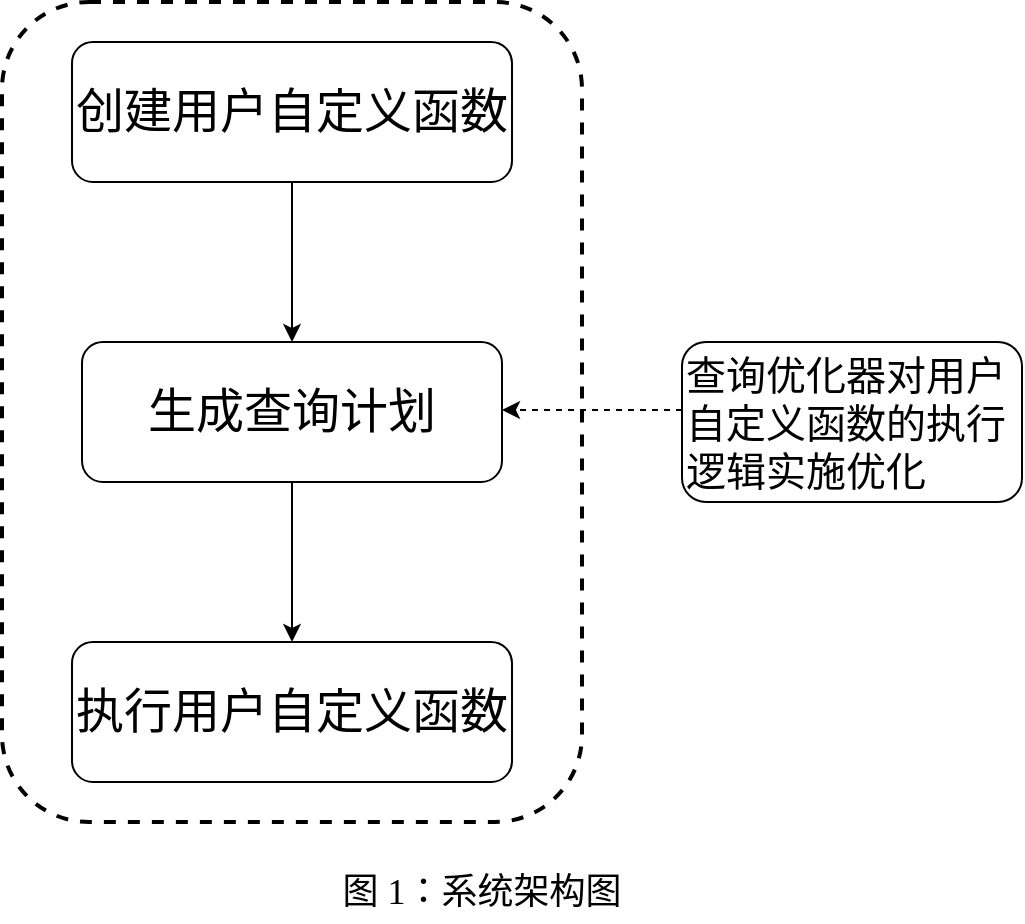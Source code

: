 <mxfile version="24.1.0" type="device" pages="4">
  <diagram name="框架" id="FWDaWB9af2_QXrQVKMyS">
    <mxGraphModel dx="1434" dy="836" grid="1" gridSize="10" guides="1" tooltips="1" connect="1" arrows="1" fold="1" page="1" pageScale="1" pageWidth="827" pageHeight="1169" math="0" shadow="0">
      <root>
        <mxCell id="0" />
        <mxCell id="1" parent="0" />
        <mxCell id="IRVav8dgEfqfA3BuJ5qu-6" value="" style="rounded=1;whiteSpace=wrap;html=1;fillColor=none;dashed=1;strokeWidth=2;" parent="1" vertex="1">
          <mxGeometry x="290" y="140" width="290" height="410" as="geometry" />
        </mxCell>
        <mxCell id="IRVav8dgEfqfA3BuJ5qu-3" value="" style="edgeStyle=orthogonalEdgeStyle;rounded=0;orthogonalLoop=1;jettySize=auto;html=1;" parent="1" source="IRVav8dgEfqfA3BuJ5qu-1" target="IRVav8dgEfqfA3BuJ5qu-2" edge="1">
          <mxGeometry relative="1" as="geometry" />
        </mxCell>
        <mxCell id="IRVav8dgEfqfA3BuJ5qu-1" value="&lt;font face=&quot;阿里巴巴普惠体&quot; style=&quot;font-size: 24px;&quot;&gt;创建用户自定义函数&lt;/font&gt;" style="rounded=1;whiteSpace=wrap;html=1;fillColor=none;" parent="1" vertex="1">
          <mxGeometry x="325" y="160" width="220" height="70" as="geometry" />
        </mxCell>
        <mxCell id="IRVav8dgEfqfA3BuJ5qu-5" value="" style="edgeStyle=orthogonalEdgeStyle;rounded=0;orthogonalLoop=1;jettySize=auto;html=1;" parent="1" source="IRVav8dgEfqfA3BuJ5qu-2" target="IRVav8dgEfqfA3BuJ5qu-4" edge="1">
          <mxGeometry relative="1" as="geometry" />
        </mxCell>
        <mxCell id="IRVav8dgEfqfA3BuJ5qu-2" value="&lt;font style=&quot;font-size: 24px;&quot; face=&quot;阿里巴巴普惠体&quot;&gt;生成查询计划&lt;/font&gt;" style="rounded=1;whiteSpace=wrap;html=1;fillColor=none;" parent="1" vertex="1">
          <mxGeometry x="330" y="310" width="210" height="70" as="geometry" />
        </mxCell>
        <mxCell id="IRVav8dgEfqfA3BuJ5qu-4" value="&lt;font face=&quot;阿里巴巴普惠体&quot; style=&quot;font-size: 24px;&quot;&gt;执行用户自定义函数&lt;/font&gt;" style="rounded=1;whiteSpace=wrap;html=1;fillColor=none;" parent="1" vertex="1">
          <mxGeometry x="325" y="460" width="220" height="70" as="geometry" />
        </mxCell>
        <mxCell id="IRVav8dgEfqfA3BuJ5qu-7" value="&lt;font style=&quot;font-size: 20px;&quot; face=&quot;阿里巴巴普惠体&quot;&gt;查询优化器对用户自定义函数的执行逻辑实施优化&lt;/font&gt;" style="text;html=1;align=left;verticalAlign=middle;whiteSpace=wrap;rounded=1;strokeColor=default;" parent="1" vertex="1">
          <mxGeometry x="630" y="310" width="170" height="80" as="geometry" />
        </mxCell>
        <mxCell id="IRVav8dgEfqfA3BuJ5qu-8" value="" style="endArrow=classic;html=1;rounded=0;dashed=1;" parent="1" edge="1">
          <mxGeometry width="50" height="50" relative="1" as="geometry">
            <mxPoint x="630" y="344" as="sourcePoint" />
            <mxPoint x="540" y="344" as="targetPoint" />
          </mxGeometry>
        </mxCell>
        <mxCell id="zMGASiA2dR-EG1uqPGgs-1" value="&lt;font style=&quot;font-size: 18px;&quot; face=&quot;阿里巴巴普惠体&quot;&gt;图 1：系统架构图&lt;/font&gt;" style="text;html=1;align=center;verticalAlign=middle;whiteSpace=wrap;rounded=0;" parent="1" vertex="1">
          <mxGeometry x="390" y="570" width="280" height="30" as="geometry" />
        </mxCell>
      </root>
    </mxGraphModel>
  </diagram>
  <diagram id="1hmQuClrv10Y6ED-QjrR" name="创建语句流程">
    <mxGraphModel dx="1434" dy="836" grid="1" gridSize="10" guides="1" tooltips="1" connect="1" arrows="1" fold="1" page="1" pageScale="1" pageWidth="827" pageHeight="1169" math="0" shadow="0">
      <root>
        <mxCell id="0" />
        <mxCell id="1" parent="0" />
        <mxCell id="XEKBc_Tl8i0DWxU27gBW-1" value="" style="edgeStyle=orthogonalEdgeStyle;rounded=0;orthogonalLoop=1;jettySize=auto;html=1;entryX=0;entryY=0.5;entryDx=0;entryDy=0;" parent="1" source="zEVn2f8ufR4z3LNZw272-1" target="XEKBc_Tl8i0DWxU27gBW-4" edge="1">
          <mxGeometry relative="1" as="geometry">
            <Array as="points" />
          </mxGeometry>
        </mxCell>
        <mxCell id="zEVn2f8ufR4z3LNZw272-1" value="&lt;font style=&quot;font-size: 24px;&quot;&gt;客户端&lt;/font&gt;" style="rounded=1;whiteSpace=wrap;html=1;fillColor=none;fontFamily=阿里巴巴普惠体;" parent="1" vertex="1">
          <mxGeometry x="90" y="490" width="120" height="60" as="geometry" />
        </mxCell>
        <mxCell id="zEVn2f8ufR4z3LNZw272-2" value="" style="rounded=1;whiteSpace=wrap;html=1;fillColor=none;dashed=1;strokeWidth=2;" parent="1" vertex="1">
          <mxGeometry x="290" y="420" width="490" height="200" as="geometry" />
        </mxCell>
        <mxCell id="XEKBc_Tl8i0DWxU27gBW-2" value="&lt;font style=&quot;font-size: 24px;&quot; face=&quot;阿里巴巴普惠体&quot;&gt;服务端&lt;/font&gt;" style="text;html=1;align=center;verticalAlign=middle;whiteSpace=wrap;rounded=0;" parent="1" vertex="1">
          <mxGeometry x="485" y="430" width="100" height="30" as="geometry" />
        </mxCell>
        <mxCell id="ejP369n8UAXsf6oMf0vF-1" value="" style="edgeStyle=orthogonalEdgeStyle;rounded=0;orthogonalLoop=1;jettySize=auto;html=1;" parent="1" source="XEKBc_Tl8i0DWxU27gBW-4" target="XEKBc_Tl8i0DWxU27gBW-5" edge="1">
          <mxGeometry relative="1" as="geometry" />
        </mxCell>
        <mxCell id="XEKBc_Tl8i0DWxU27gBW-4" value="&lt;font style=&quot;font-size: 24px;&quot; face=&quot;阿里巴巴普惠体&quot;&gt;解析器&lt;/font&gt;" style="rounded=1;whiteSpace=wrap;html=1;fontColor=default;fillColor=none;" parent="1" vertex="1">
          <mxGeometry x="320" y="490" width="110" height="60" as="geometry" />
        </mxCell>
        <mxCell id="ejP369n8UAXsf6oMf0vF-2" value="" style="edgeStyle=orthogonalEdgeStyle;rounded=0;orthogonalLoop=1;jettySize=auto;html=1;" parent="1" source="XEKBc_Tl8i0DWxU27gBW-5" target="XEKBc_Tl8i0DWxU27gBW-6" edge="1">
          <mxGeometry relative="1" as="geometry" />
        </mxCell>
        <mxCell id="XEKBc_Tl8i0DWxU27gBW-5" value="&lt;font style=&quot;font-size: 24px;&quot; face=&quot;阿里巴巴普惠体&quot;&gt;分析器&lt;/font&gt;" style="rounded=1;whiteSpace=wrap;html=1;fontColor=default;fillColor=none;" parent="1" vertex="1">
          <mxGeometry x="480" y="490" width="110" height="60" as="geometry" />
        </mxCell>
        <mxCell id="XEKBc_Tl8i0DWxU27gBW-6" value="&lt;font face=&quot;阿里巴巴普惠体&quot;&gt;&lt;span style=&quot;font-size: 24px;&quot;&gt;注册函数&lt;/span&gt;&lt;/font&gt;" style="rounded=1;whiteSpace=wrap;html=1;fontColor=default;fillColor=none;" parent="1" vertex="1">
          <mxGeometry x="640" y="490" width="110" height="60" as="geometry" />
        </mxCell>
        <mxCell id="XEKBc_Tl8i0DWxU27gBW-7" value="&lt;font style=&quot;font-size: 18px;&quot; face=&quot;阿里巴巴普惠体&quot;&gt;图 2：创建用户自定义函数的流程&lt;/font&gt;" style="text;html=1;align=center;verticalAlign=middle;whiteSpace=wrap;rounded=0;" parent="1" vertex="1">
          <mxGeometry x="330" y="630" width="280" height="30" as="geometry" />
        </mxCell>
        <mxCell id="ejP369n8UAXsf6oMf0vF-3" value="逻辑计划" style="text;html=1;align=center;verticalAlign=middle;whiteSpace=wrap;rounded=0;fontFamily=阿里巴巴普惠体;fontSize=14;" parent="1" vertex="1">
          <mxGeometry x="330" y="555" width="80" height="30" as="geometry" />
        </mxCell>
        <mxCell id="ejP369n8UAXsf6oMf0vF-4" value="分析函数的属性并创建函数对象" style="text;html=1;align=left;verticalAlign=middle;whiteSpace=wrap;rounded=0;fontFamily=阿里巴巴普惠体;fontSize=14;" parent="1" vertex="1">
          <mxGeometry x="485" y="562" width="100" height="30" as="geometry" />
        </mxCell>
        <mxCell id="ejP369n8UAXsf6oMf0vF-5" value="在数据库中注册函数" style="text;html=1;align=left;verticalAlign=middle;whiteSpace=wrap;rounded=0;fontFamily=阿里巴巴普惠体;fontSize=14;" parent="1" vertex="1">
          <mxGeometry x="650" y="562" width="100" height="30" as="geometry" />
        </mxCell>
        <mxCell id="rx4CG2hYkoNHJfe_defC-1" value="创建用户自定义函数的语句" style="text;html=1;align=left;verticalAlign=middle;whiteSpace=wrap;rounded=0;fontFamily=阿里巴巴普惠体;fontSize=14;" vertex="1" parent="1">
          <mxGeometry x="105" y="562" width="90" height="30" as="geometry" />
        </mxCell>
      </root>
    </mxGraphModel>
  </diagram>
  <diagram id="E1SRqlwKPhnS9UvEQPAU" name="生成查询计划">
    <mxGraphModel dx="1434" dy="836" grid="1" gridSize="10" guides="1" tooltips="1" connect="1" arrows="1" fold="1" page="1" pageScale="1" pageWidth="827" pageHeight="1169" math="0" shadow="0">
      <root>
        <mxCell id="0" />
        <mxCell id="1" parent="0" />
        <mxCell id="FDkYtLhAaBvkV8s8NVmY-1" value="" style="rounded=1;whiteSpace=wrap;html=1;fillColor=none;dashed=1;strokeWidth=2;" vertex="1" parent="1">
          <mxGeometry x="233" y="190" width="527" height="210" as="geometry" />
        </mxCell>
        <mxCell id="FDkYtLhAaBvkV8s8NVmY-3" value="" style="edgeStyle=orthogonalEdgeStyle;rounded=0;orthogonalLoop=1;jettySize=auto;html=1;" edge="1" parent="1" source="1kZhmyQPUV6-gEZmI075-1" target="1kZhmyQPUV6-gEZmI075-2">
          <mxGeometry relative="1" as="geometry" />
        </mxCell>
        <mxCell id="1kZhmyQPUV6-gEZmI075-1" value="逻辑计划" style="rounded=1;whiteSpace=wrap;html=1;fillColor=none;fontFamily=阿里巴巴普惠体;fontSize=24;" vertex="1" parent="1">
          <mxGeometry x="250" y="270" width="130" height="60" as="geometry" />
        </mxCell>
        <mxCell id="FDkYtLhAaBvkV8s8NVmY-4" value="" style="edgeStyle=orthogonalEdgeStyle;rounded=0;orthogonalLoop=1;jettySize=auto;html=1;" edge="1" parent="1" source="1kZhmyQPUV6-gEZmI075-2" target="1kZhmyQPUV6-gEZmI075-3">
          <mxGeometry relative="1" as="geometry" />
        </mxCell>
        <mxCell id="1kZhmyQPUV6-gEZmI075-2" value="物理计划" style="rounded=1;whiteSpace=wrap;html=1;fillColor=none;fontFamily=阿里巴巴普惠体;fontSize=24;" vertex="1" parent="1">
          <mxGeometry x="440" y="270" width="120" height="60" as="geometry" />
        </mxCell>
        <mxCell id="1kZhmyQPUV6-gEZmI075-3" value="计划分片" style="rounded=1;whiteSpace=wrap;html=1;fillColor=none;fontFamily=阿里巴巴普惠体;fontSize=24;" vertex="1" parent="1">
          <mxGeometry x="620" y="270" width="120" height="60" as="geometry" />
        </mxCell>
        <mxCell id="FDkYtLhAaBvkV8s8NVmY-2" value="&lt;font style=&quot;font-size: 24px;&quot; face=&quot;阿里巴巴普惠体&quot;&gt;新查询优化器&lt;/font&gt;" style="text;html=1;align=center;verticalAlign=middle;whiteSpace=wrap;rounded=0;" vertex="1" parent="1">
          <mxGeometry x="420" y="200" width="170" height="30" as="geometry" />
        </mxCell>
        <mxCell id="FDkYtLhAaBvkV8s8NVmY-6" value="" style="edgeStyle=orthogonalEdgeStyle;rounded=0;orthogonalLoop=1;jettySize=auto;html=1;" edge="1" parent="1" source="FDkYtLhAaBvkV8s8NVmY-5" target="1kZhmyQPUV6-gEZmI075-1">
          <mxGeometry relative="1" as="geometry" />
        </mxCell>
        <mxCell id="FDkYtLhAaBvkV8s8NVmY-5" value="&lt;font face=&quot;阿里巴巴普惠体&quot; style=&quot;font-size: 24px;&quot;&gt;嵌入用户自定义函数的查询语句&lt;/font&gt;" style="rounded=1;whiteSpace=wrap;html=1;fillColor=none;align=left;" vertex="1" parent="1">
          <mxGeometry x="20" y="255" width="160" height="90" as="geometry" />
        </mxCell>
        <mxCell id="FDkYtLhAaBvkV8s8NVmY-7" value="&lt;font face=&quot;阿里巴巴普惠体&quot; style=&quot;font-size: 18px;&quot;&gt;优化用户自定义函数的执行逻辑&lt;/font&gt;" style="text;html=1;align=left;verticalAlign=middle;whiteSpace=wrap;rounded=0;" vertex="1" parent="1">
          <mxGeometry x="350" y="345" width="130" height="30" as="geometry" />
        </mxCell>
        <mxCell id="yFU52wT_2VYngB1F4N1f-1" value="&lt;font style=&quot;font-size: 18px;&quot; face=&quot;阿里巴巴普惠体&quot;&gt;图 3：查询计划的生成过程&lt;/font&gt;" style="text;html=1;align=center;verticalAlign=middle;whiteSpace=wrap;rounded=0;" vertex="1" parent="1">
          <mxGeometry x="280" y="430" width="280" height="30" as="geometry" />
        </mxCell>
      </root>
    </mxGraphModel>
  </diagram>
  <diagram id="-jsYSawa4TbCMI4WBZ7I" name="执行 UDF">
    <mxGraphModel dx="1434" dy="836" grid="1" gridSize="10" guides="1" tooltips="1" connect="1" arrows="1" fold="1" page="1" pageScale="1" pageWidth="827" pageHeight="1169" math="0" shadow="0">
      <root>
        <mxCell id="0" />
        <mxCell id="1" parent="0" />
        <mxCell id="EG0hMDb-wDty06elGQ4A-3" value="" style="rounded=1;whiteSpace=wrap;html=1;fillColor=none;" vertex="1" parent="1">
          <mxGeometry x="150" y="200" width="530" height="210" as="geometry" />
        </mxCell>
        <mxCell id="39cC6ZHHkVux1zXefr3y-2" style="edgeStyle=orthogonalEdgeStyle;rounded=0;orthogonalLoop=1;jettySize=auto;html=1;" edge="1" parent="1" source="EG0hMDb-wDty06elGQ4A-1" target="EG0hMDb-wDty06elGQ4A-2">
          <mxGeometry relative="1" as="geometry" />
        </mxCell>
        <mxCell id="EG0hMDb-wDty06elGQ4A-1" value="&lt;font face=&quot;阿里巴巴普惠体&quot; style=&quot;font-size: 24px;&quot;&gt;初始用户自定义函数的执行环境&lt;/font&gt;" style="rounded=1;whiteSpace=wrap;html=1;fillColor=none;align=left;" vertex="1" parent="1">
          <mxGeometry x="172" y="280" width="180" height="70" as="geometry" />
        </mxCell>
        <mxCell id="EG0hMDb-wDty06elGQ4A-2" value="&lt;font face=&quot;阿里巴巴普惠体&quot; style=&quot;font-size: 24px;&quot;&gt;执行用户自定义函数的计算操作&lt;/font&gt;" style="rounded=1;whiteSpace=wrap;html=1;fillColor=none;align=left;" vertex="1" parent="1">
          <mxGeometry x="476" y="280" width="180" height="70" as="geometry" />
        </mxCell>
        <mxCell id="EG0hMDb-wDty06elGQ4A-4" value="&lt;font style=&quot;font-size: 24px;&quot; face=&quot;阿里巴巴普惠体&quot;&gt;执行引擎&lt;/font&gt;" style="text;html=1;align=center;verticalAlign=middle;whiteSpace=wrap;rounded=0;" vertex="1" parent="1">
          <mxGeometry x="352" y="210" width="124" height="30" as="geometry" />
        </mxCell>
        <mxCell id="39cC6ZHHkVux1zXefr3y-4" value="&lt;font style=&quot;font-size: 18px;&quot; face=&quot;阿里巴巴普惠体&quot;&gt;数据格式转换和收集计算结果&lt;/font&gt;" style="text;html=1;align=left;verticalAlign=middle;whiteSpace=wrap;rounded=0;" vertex="1" parent="1">
          <mxGeometry x="508" y="363" width="130" height="30" as="geometry" />
        </mxCell>
        <mxCell id="39cC6ZHHkVux1zXefr3y-5" value="&lt;font style=&quot;font-size: 18px;&quot; face=&quot;阿里巴巴普惠体&quot;&gt;批量原始数据&lt;/font&gt;" style="text;html=1;align=center;verticalAlign=middle;whiteSpace=wrap;rounded=0;" vertex="1" parent="1">
          <mxGeometry x="358" y="270" width="112" height="30" as="geometry" />
        </mxCell>
        <mxCell id="LdqzotKuPIqBTJ2rKIq2-1" value="&lt;font style=&quot;font-size: 18px;&quot; face=&quot;阿里巴巴普惠体&quot;&gt;图 4：用户自定义函数的执行过程&lt;/font&gt;" style="text;html=1;align=center;verticalAlign=middle;whiteSpace=wrap;rounded=0;" vertex="1" parent="1">
          <mxGeometry x="274" y="430" width="280" height="30" as="geometry" />
        </mxCell>
      </root>
    </mxGraphModel>
  </diagram>
</mxfile>
